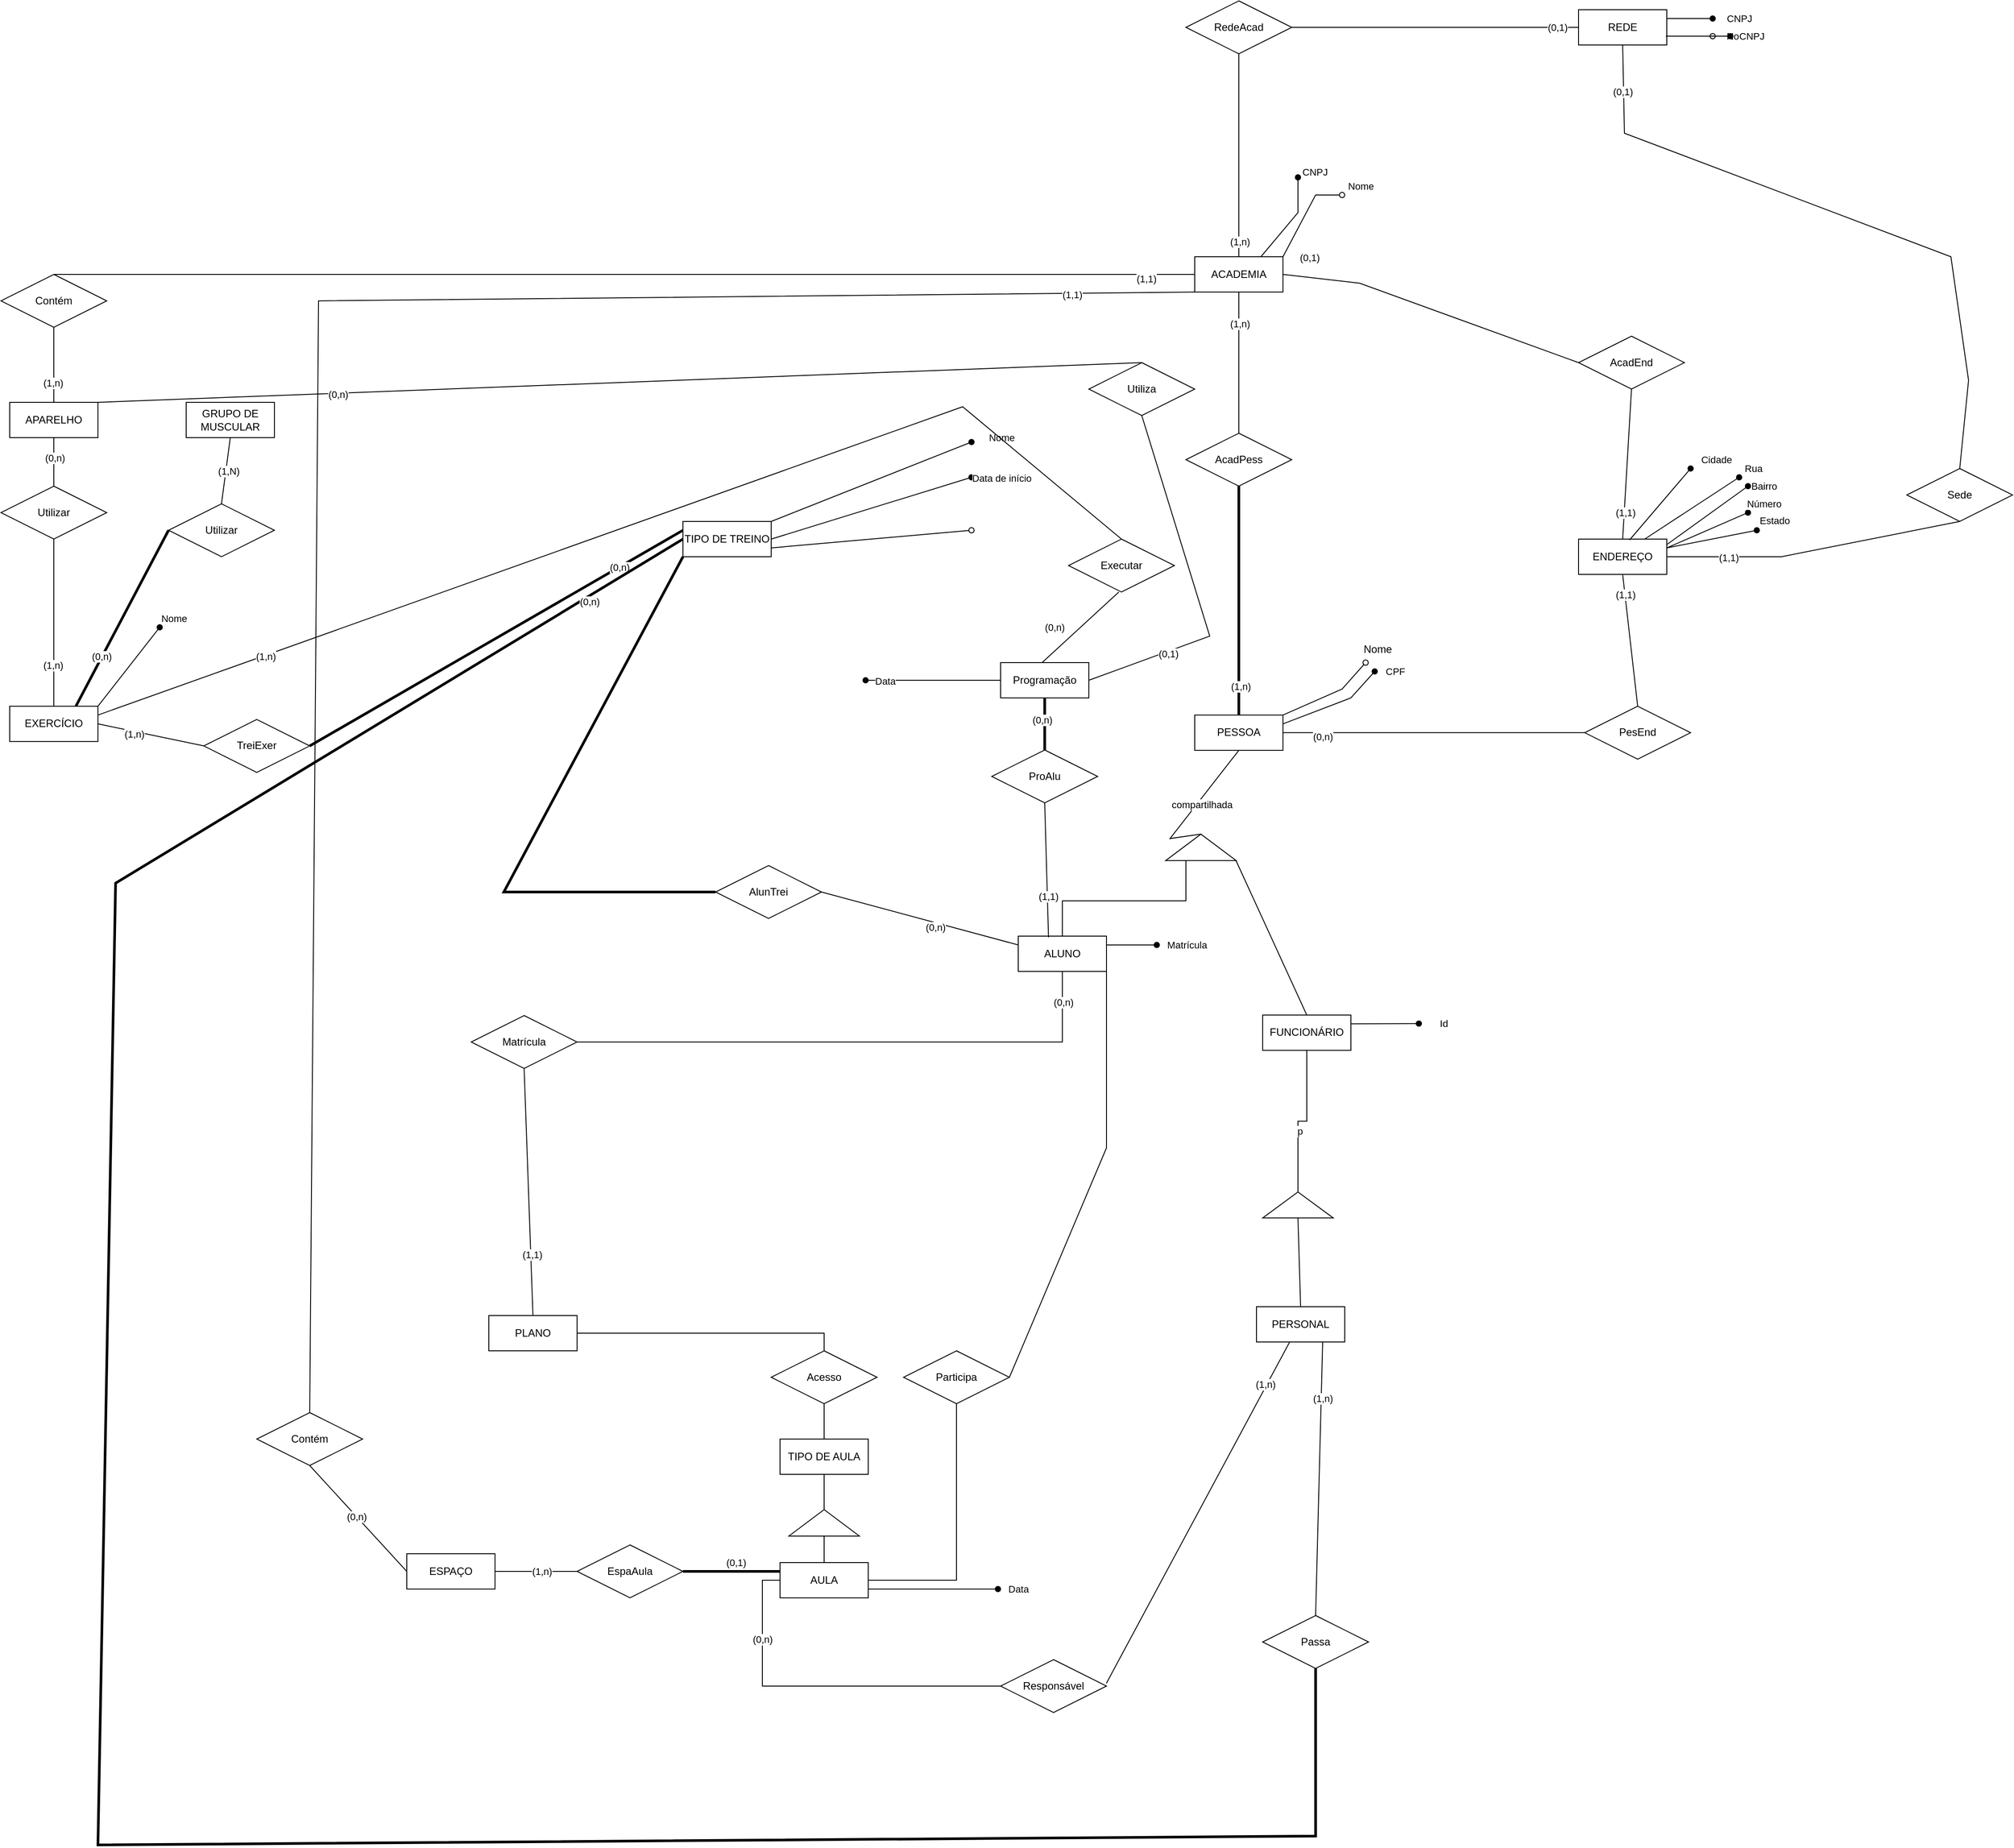 <mxfile version="24.2.5" type="github">
  <diagram id="C5RBs43oDa-KdzZeNtuy" name="Page-1">
    <mxGraphModel dx="1516" dy="843" grid="1" gridSize="10" guides="1" tooltips="1" connect="1" arrows="1" fold="1" page="1" pageScale="1" pageWidth="4681" pageHeight="3300" math="0" shadow="0">
      <root>
        <mxCell id="WIyWlLk6GJQsqaUBKTNV-0" />
        <mxCell id="WIyWlLk6GJQsqaUBKTNV-1" parent="WIyWlLk6GJQsqaUBKTNV-0" />
        <mxCell id="Lp6nR-XO7YD9SZ0UYjuW-0" value="ACADEMIA" style="whiteSpace=wrap;html=1;align=center;" parent="WIyWlLk6GJQsqaUBKTNV-1" vertex="1">
          <mxGeometry x="2493" y="320" width="100" height="40" as="geometry" />
        </mxCell>
        <mxCell id="Lp6nR-XO7YD9SZ0UYjuW-2" value="AcadPess" style="shape=rhombus;perimeter=rhombusPerimeter;whiteSpace=wrap;html=1;align=center;" parent="WIyWlLk6GJQsqaUBKTNV-1" vertex="1">
          <mxGeometry x="2483" y="520" width="120" height="60" as="geometry" />
        </mxCell>
        <mxCell id="Lp6nR-XO7YD9SZ0UYjuW-3" value="" style="endArrow=none;html=1;rounded=0;exitX=0.5;exitY=0;exitDx=0;exitDy=0;" parent="WIyWlLk6GJQsqaUBKTNV-1" source="Lp6nR-XO7YD9SZ0UYjuW-2" target="Lp6nR-XO7YD9SZ0UYjuW-0" edge="1">
          <mxGeometry width="50" height="50" relative="1" as="geometry">
            <mxPoint x="2473" y="700" as="sourcePoint" />
            <mxPoint x="2473" y="650" as="targetPoint" />
          </mxGeometry>
        </mxCell>
        <mxCell id="Wm1rloiSxH-T9bncRFvr-54" value="(1,n)" style="edgeLabel;html=1;align=center;verticalAlign=middle;resizable=0;points=[];" vertex="1" connectable="0" parent="Lp6nR-XO7YD9SZ0UYjuW-3">
          <mxGeometry x="0.554" y="-1" relative="1" as="geometry">
            <mxPoint as="offset" />
          </mxGeometry>
        </mxCell>
        <mxCell id="Lp6nR-XO7YD9SZ0UYjuW-5" value="REDE" style="whiteSpace=wrap;html=1;align=center;" parent="WIyWlLk6GJQsqaUBKTNV-1" vertex="1">
          <mxGeometry x="2928" y="40" width="100" height="40" as="geometry" />
        </mxCell>
        <mxCell id="Lp6nR-XO7YD9SZ0UYjuW-6" value="RedeAcad" style="shape=rhombus;perimeter=rhombusPerimeter;whiteSpace=wrap;html=1;align=center;" parent="WIyWlLk6GJQsqaUBKTNV-1" vertex="1">
          <mxGeometry x="2483" y="30" width="120" height="60" as="geometry" />
        </mxCell>
        <mxCell id="Lp6nR-XO7YD9SZ0UYjuW-7" value="" style="endArrow=none;html=1;rounded=0;exitX=0.5;exitY=0;exitDx=0;exitDy=0;entryX=0.5;entryY=1;entryDx=0;entryDy=0;shadow=0;strokeWidth=1;" parent="WIyWlLk6GJQsqaUBKTNV-1" source="Lp6nR-XO7YD9SZ0UYjuW-0" target="Lp6nR-XO7YD9SZ0UYjuW-6" edge="1">
          <mxGeometry relative="1" as="geometry">
            <mxPoint x="2653" y="650" as="sourcePoint" />
            <mxPoint x="2813" y="650" as="targetPoint" />
          </mxGeometry>
        </mxCell>
        <mxCell id="Wm1rloiSxH-T9bncRFvr-53" value="(1,n)" style="edgeLabel;html=1;align=center;verticalAlign=middle;resizable=0;points=[];" vertex="1" connectable="0" parent="Lp6nR-XO7YD9SZ0UYjuW-7">
          <mxGeometry x="-0.849" y="-1" relative="1" as="geometry">
            <mxPoint as="offset" />
          </mxGeometry>
        </mxCell>
        <mxCell id="Lp6nR-XO7YD9SZ0UYjuW-8" value="" style="endArrow=none;html=1;rounded=0;entryX=0;entryY=0.5;entryDx=0;entryDy=0;exitX=1;exitY=0.5;exitDx=0;exitDy=0;" parent="WIyWlLk6GJQsqaUBKTNV-1" source="Lp6nR-XO7YD9SZ0UYjuW-6" target="Lp6nR-XO7YD9SZ0UYjuW-5" edge="1">
          <mxGeometry relative="1" as="geometry">
            <mxPoint x="2653" y="650" as="sourcePoint" />
            <mxPoint x="2813" y="650" as="targetPoint" />
          </mxGeometry>
        </mxCell>
        <mxCell id="Wm1rloiSxH-T9bncRFvr-52" value="(0,1)" style="edgeLabel;html=1;align=center;verticalAlign=middle;resizable=0;points=[];" vertex="1" connectable="0" parent="Lp6nR-XO7YD9SZ0UYjuW-8">
          <mxGeometry x="0.852" relative="1" as="geometry">
            <mxPoint as="offset" />
          </mxGeometry>
        </mxCell>
        <mxCell id="Lp6nR-XO7YD9SZ0UYjuW-29" value="ENDEREÇO" style="whiteSpace=wrap;html=1;align=center;" parent="WIyWlLk6GJQsqaUBKTNV-1" vertex="1">
          <mxGeometry x="2928" y="640" width="100" height="40" as="geometry" />
        </mxCell>
        <mxCell id="Lp6nR-XO7YD9SZ0UYjuW-32" value="AcadEnd" style="shape=rhombus;perimeter=rhombusPerimeter;whiteSpace=wrap;html=1;align=center;" parent="WIyWlLk6GJQsqaUBKTNV-1" vertex="1">
          <mxGeometry x="2928" y="410" width="120" height="60" as="geometry" />
        </mxCell>
        <mxCell id="Lp6nR-XO7YD9SZ0UYjuW-33" value="PesEnd" style="shape=rhombus;perimeter=rhombusPerimeter;whiteSpace=wrap;html=1;align=center;" parent="WIyWlLk6GJQsqaUBKTNV-1" vertex="1">
          <mxGeometry x="2935" y="829.42" width="120" height="60" as="geometry" />
        </mxCell>
        <mxCell id="Pqf1q-5HvZE4MUK6Lj2k-0" value="PESSOA" style="whiteSpace=wrap;html=1;align=center;" parent="WIyWlLk6GJQsqaUBKTNV-1" vertex="1">
          <mxGeometry x="2493" y="839.42" width="100" height="40" as="geometry" />
        </mxCell>
        <mxCell id="Pqf1q-5HvZE4MUK6Lj2k-1" value="FUNCIONÁRIO" style="whiteSpace=wrap;html=1;align=center;" parent="WIyWlLk6GJQsqaUBKTNV-1" vertex="1">
          <mxGeometry x="2570" y="1179.42" width="100" height="40" as="geometry" />
        </mxCell>
        <mxCell id="Pqf1q-5HvZE4MUK6Lj2k-3" value="PLANO" style="whiteSpace=wrap;html=1;align=center;" parent="WIyWlLk6GJQsqaUBKTNV-1" vertex="1">
          <mxGeometry x="1693" y="1520" width="100" height="40" as="geometry" />
        </mxCell>
        <mxCell id="Wm1rloiSxH-T9bncRFvr-33" value="" style="edgeStyle=orthogonalEdgeStyle;rounded=0;orthogonalLoop=1;jettySize=auto;html=1;endArrow=none;endFill=0;" edge="1" parent="WIyWlLk6GJQsqaUBKTNV-1" source="Pqf1q-5HvZE4MUK6Lj2k-7" target="Wm1rloiSxH-T9bncRFvr-30">
          <mxGeometry relative="1" as="geometry">
            <Array as="points">
              <mxPoint x="2483" y="1050" />
              <mxPoint x="2343" y="1050" />
            </Array>
          </mxGeometry>
        </mxCell>
        <mxCell id="Pqf1q-5HvZE4MUK6Lj2k-7" value="" style="triangle;whiteSpace=wrap;html=1;direction=north;" parent="WIyWlLk6GJQsqaUBKTNV-1" vertex="1">
          <mxGeometry x="2460" y="974.42" width="80" height="30" as="geometry" />
        </mxCell>
        <mxCell id="Pqf1q-5HvZE4MUK6Lj2k-9" value="" style="endArrow=none;html=1;rounded=0;exitX=1;exitY=0.5;exitDx=0;exitDy=0;entryX=0.5;entryY=1;entryDx=0;entryDy=0;" parent="WIyWlLk6GJQsqaUBKTNV-1" source="Pqf1q-5HvZE4MUK6Lj2k-7" target="Pqf1q-5HvZE4MUK6Lj2k-0" edge="1">
          <mxGeometry width="50" height="50" relative="1" as="geometry">
            <mxPoint x="2450" y="949.42" as="sourcePoint" />
            <mxPoint x="2465" y="949.42" as="targetPoint" />
            <Array as="points">
              <mxPoint x="2465" y="979.42" />
            </Array>
          </mxGeometry>
        </mxCell>
        <mxCell id="Wm1rloiSxH-T9bncRFvr-112" value="compartilhada" style="edgeLabel;html=1;align=center;verticalAlign=middle;resizable=0;points=[];" vertex="1" connectable="0" parent="Pqf1q-5HvZE4MUK6Lj2k-9">
          <mxGeometry x="0.084" y="-4" relative="1" as="geometry">
            <mxPoint as="offset" />
          </mxGeometry>
        </mxCell>
        <mxCell id="Pqf1q-5HvZE4MUK6Lj2k-10" value="" style="endArrow=none;html=1;rounded=0;entryX=0.014;entryY=0.995;entryDx=0;entryDy=0;exitX=0.5;exitY=0;exitDx=0;exitDy=0;entryPerimeter=0;" parent="WIyWlLk6GJQsqaUBKTNV-1" source="Pqf1q-5HvZE4MUK6Lj2k-1" target="Pqf1q-5HvZE4MUK6Lj2k-7" edge="1">
          <mxGeometry width="50" height="50" relative="1" as="geometry">
            <mxPoint x="2530" y="1054.42" as="sourcePoint" />
            <mxPoint x="2580" y="1004.42" as="targetPoint" />
          </mxGeometry>
        </mxCell>
        <mxCell id="Wm1rloiSxH-T9bncRFvr-32" value="" style="edgeStyle=orthogonalEdgeStyle;rounded=0;orthogonalLoop=1;jettySize=auto;html=1;endArrow=none;endFill=0;" edge="1" parent="WIyWlLk6GJQsqaUBKTNV-1" source="Pqf1q-5HvZE4MUK6Lj2k-12" target="Wm1rloiSxH-T9bncRFvr-30">
          <mxGeometry relative="1" as="geometry" />
        </mxCell>
        <mxCell id="Wm1rloiSxH-T9bncRFvr-74" value="(0,n)" style="edgeLabel;html=1;align=center;verticalAlign=middle;resizable=0;points=[];" vertex="1" connectable="0" parent="Wm1rloiSxH-T9bncRFvr-32">
          <mxGeometry x="0.891" y="-1" relative="1" as="geometry">
            <mxPoint as="offset" />
          </mxGeometry>
        </mxCell>
        <mxCell id="Pqf1q-5HvZE4MUK6Lj2k-12" value="Matrícula" style="shape=rhombus;perimeter=rhombusPerimeter;whiteSpace=wrap;html=1;align=center;" parent="WIyWlLk6GJQsqaUBKTNV-1" vertex="1">
          <mxGeometry x="1673" y="1180" width="120" height="60" as="geometry" />
        </mxCell>
        <mxCell id="Pqf1q-5HvZE4MUK6Lj2k-14" value="" style="endArrow=none;html=1;rounded=0;entryX=0.5;entryY=1;entryDx=0;entryDy=0;exitX=0.5;exitY=0;exitDx=0;exitDy=0;" parent="WIyWlLk6GJQsqaUBKTNV-1" source="Pqf1q-5HvZE4MUK6Lj2k-3" target="Pqf1q-5HvZE4MUK6Lj2k-12" edge="1">
          <mxGeometry width="50" height="50" relative="1" as="geometry">
            <mxPoint x="1858" y="1260" as="sourcePoint" />
            <mxPoint x="1858" y="1240" as="targetPoint" />
          </mxGeometry>
        </mxCell>
        <mxCell id="Wm1rloiSxH-T9bncRFvr-72" value="(1,1)" style="edgeLabel;html=1;align=center;verticalAlign=middle;resizable=0;points=[];" vertex="1" connectable="0" parent="Pqf1q-5HvZE4MUK6Lj2k-14">
          <mxGeometry x="-0.504" y="-1" relative="1" as="geometry">
            <mxPoint as="offset" />
          </mxGeometry>
        </mxCell>
        <mxCell id="Pqf1q-5HvZE4MUK6Lj2k-15" value="" style="endArrow=none;html=1;rounded=0;entryX=0;entryY=0.5;entryDx=0;entryDy=0;exitX=1;exitY=0.5;exitDx=0;exitDy=0;" parent="WIyWlLk6GJQsqaUBKTNV-1" source="Lp6nR-XO7YD9SZ0UYjuW-0" target="Lp6nR-XO7YD9SZ0UYjuW-32" edge="1">
          <mxGeometry width="50" height="50" relative="1" as="geometry">
            <mxPoint x="2683" y="710" as="sourcePoint" />
            <mxPoint x="2733" y="660" as="targetPoint" />
            <Array as="points">
              <mxPoint x="2680" y="350" />
            </Array>
          </mxGeometry>
        </mxCell>
        <mxCell id="Wm1rloiSxH-T9bncRFvr-60" value="(0,1)" style="edgeLabel;html=1;align=center;verticalAlign=middle;resizable=0;points=[];" vertex="1" connectable="0" parent="Pqf1q-5HvZE4MUK6Lj2k-15">
          <mxGeometry x="-0.672" y="-3" relative="1" as="geometry">
            <mxPoint x="-27" y="-29" as="offset" />
          </mxGeometry>
        </mxCell>
        <mxCell id="Pqf1q-5HvZE4MUK6Lj2k-16" value="" style="endArrow=none;html=1;rounded=0;entryX=0.5;entryY=1;entryDx=0;entryDy=0;exitX=0.5;exitY=0;exitDx=0;exitDy=0;" parent="WIyWlLk6GJQsqaUBKTNV-1" source="Lp6nR-XO7YD9SZ0UYjuW-29" target="Lp6nR-XO7YD9SZ0UYjuW-32" edge="1">
          <mxGeometry width="50" height="50" relative="1" as="geometry">
            <mxPoint x="2808" y="710" as="sourcePoint" />
            <mxPoint x="2858" y="660" as="targetPoint" />
          </mxGeometry>
        </mxCell>
        <mxCell id="Wm1rloiSxH-T9bncRFvr-61" value="(1,1)" style="edgeLabel;html=1;align=center;verticalAlign=middle;resizable=0;points=[];" vertex="1" connectable="0" parent="Pqf1q-5HvZE4MUK6Lj2k-16">
          <mxGeometry x="-0.639" y="-1" relative="1" as="geometry">
            <mxPoint as="offset" />
          </mxGeometry>
        </mxCell>
        <mxCell id="Pqf1q-5HvZE4MUK6Lj2k-17" value="" style="endArrow=none;html=1;rounded=0;exitX=1;exitY=0.5;exitDx=0;exitDy=0;entryX=0;entryY=0.5;entryDx=0;entryDy=0;" parent="WIyWlLk6GJQsqaUBKTNV-1" source="Pqf1q-5HvZE4MUK6Lj2k-0" target="Lp6nR-XO7YD9SZ0UYjuW-33" edge="1">
          <mxGeometry width="50" height="50" relative="1" as="geometry">
            <mxPoint x="2700" y="829.42" as="sourcePoint" />
            <mxPoint x="2750" y="779.42" as="targetPoint" />
          </mxGeometry>
        </mxCell>
        <mxCell id="Wm1rloiSxH-T9bncRFvr-56" value="(0,n)" style="edgeLabel;html=1;align=center;verticalAlign=middle;resizable=0;points=[];" vertex="1" connectable="0" parent="Pqf1q-5HvZE4MUK6Lj2k-17">
          <mxGeometry x="-0.739" y="-4" relative="1" as="geometry">
            <mxPoint as="offset" />
          </mxGeometry>
        </mxCell>
        <mxCell id="Pqf1q-5HvZE4MUK6Lj2k-18" value="" style="endArrow=none;html=1;rounded=0;entryX=0.5;entryY=1;entryDx=0;entryDy=0;exitX=0.5;exitY=0;exitDx=0;exitDy=0;" parent="WIyWlLk6GJQsqaUBKTNV-1" source="Lp6nR-XO7YD9SZ0UYjuW-33" target="Lp6nR-XO7YD9SZ0UYjuW-29" edge="1">
          <mxGeometry width="50" height="50" relative="1" as="geometry">
            <mxPoint x="2808" y="710" as="sourcePoint" />
            <mxPoint x="2858" y="660" as="targetPoint" />
          </mxGeometry>
        </mxCell>
        <mxCell id="Wm1rloiSxH-T9bncRFvr-57" value="(1,1)" style="edgeLabel;html=1;align=center;verticalAlign=middle;resizable=0;points=[];" vertex="1" connectable="0" parent="Pqf1q-5HvZE4MUK6Lj2k-18">
          <mxGeometry x="0.69" relative="1" as="geometry">
            <mxPoint as="offset" />
          </mxGeometry>
        </mxCell>
        <mxCell id="Pqf1q-5HvZE4MUK6Lj2k-19" value="Sede" style="shape=rhombus;perimeter=rhombusPerimeter;whiteSpace=wrap;html=1;align=center;" parent="WIyWlLk6GJQsqaUBKTNV-1" vertex="1">
          <mxGeometry x="3300" y="560" width="120" height="60" as="geometry" />
        </mxCell>
        <mxCell id="Pqf1q-5HvZE4MUK6Lj2k-20" value="" style="endArrow=none;html=1;rounded=0;entryX=0.5;entryY=1;entryDx=0;entryDy=0;exitX=0.5;exitY=0;exitDx=0;exitDy=0;" parent="WIyWlLk6GJQsqaUBKTNV-1" source="Pqf1q-5HvZE4MUK6Lj2k-19" target="Lp6nR-XO7YD9SZ0UYjuW-5" edge="1">
          <mxGeometry width="50" height="50" relative="1" as="geometry">
            <mxPoint x="2988" y="650" as="sourcePoint" />
            <mxPoint x="2988" y="600" as="targetPoint" />
            <Array as="points">
              <mxPoint x="3370" y="460" />
              <mxPoint x="3350" y="320" />
              <mxPoint x="2980" y="180" />
            </Array>
          </mxGeometry>
        </mxCell>
        <mxCell id="Wm1rloiSxH-T9bncRFvr-59" value="(0,1)" style="edgeLabel;html=1;align=center;verticalAlign=middle;resizable=0;points=[];" vertex="1" connectable="0" parent="Pqf1q-5HvZE4MUK6Lj2k-20">
          <mxGeometry x="0.858" y="1" relative="1" as="geometry">
            <mxPoint as="offset" />
          </mxGeometry>
        </mxCell>
        <mxCell id="Pqf1q-5HvZE4MUK6Lj2k-21" value="" style="endArrow=none;html=1;rounded=0;entryX=0.5;entryY=1;entryDx=0;entryDy=0;exitX=1;exitY=0.5;exitDx=0;exitDy=0;" parent="WIyWlLk6GJQsqaUBKTNV-1" source="Lp6nR-XO7YD9SZ0UYjuW-29" target="Pqf1q-5HvZE4MUK6Lj2k-19" edge="1">
          <mxGeometry width="50" height="50" relative="1" as="geometry">
            <mxPoint x="2968" y="740" as="sourcePoint" />
            <mxPoint x="3018" y="690" as="targetPoint" />
            <Array as="points">
              <mxPoint x="3158" y="660" />
            </Array>
          </mxGeometry>
        </mxCell>
        <mxCell id="Wm1rloiSxH-T9bncRFvr-58" value="(1,1)" style="edgeLabel;html=1;align=center;verticalAlign=middle;resizable=0;points=[];" vertex="1" connectable="0" parent="Pqf1q-5HvZE4MUK6Lj2k-21">
          <mxGeometry x="-0.585" y="-1" relative="1" as="geometry">
            <mxPoint as="offset" />
          </mxGeometry>
        </mxCell>
        <mxCell id="Pqf1q-5HvZE4MUK6Lj2k-37" value="APARELHO" style="whiteSpace=wrap;html=1;align=center;" parent="WIyWlLk6GJQsqaUBKTNV-1" vertex="1">
          <mxGeometry x="1150" y="485" width="100" height="40" as="geometry" />
        </mxCell>
        <mxCell id="Pqf1q-5HvZE4MUK6Lj2k-38" value="AULA" style="whiteSpace=wrap;html=1;align=center;" parent="WIyWlLk6GJQsqaUBKTNV-1" vertex="1">
          <mxGeometry x="2023" y="1800" width="100" height="40" as="geometry" />
        </mxCell>
        <mxCell id="Pqf1q-5HvZE4MUK6Lj2k-74" value="" style="edgeStyle=orthogonalEdgeStyle;rounded=0;orthogonalLoop=1;jettySize=auto;html=1;endArrow=none;endFill=0;" parent="WIyWlLk6GJQsqaUBKTNV-1" source="Pqf1q-5HvZE4MUK6Lj2k-39" target="Pqf1q-5HvZE4MUK6Lj2k-73" edge="1">
          <mxGeometry relative="1" as="geometry" />
        </mxCell>
        <mxCell id="Pqf1q-5HvZE4MUK6Lj2k-39" value="Acesso" style="shape=rhombus;perimeter=rhombusPerimeter;whiteSpace=wrap;html=1;align=center;" parent="WIyWlLk6GJQsqaUBKTNV-1" vertex="1">
          <mxGeometry x="2013" y="1560" width="120" height="60" as="geometry" />
        </mxCell>
        <mxCell id="Pqf1q-5HvZE4MUK6Lj2k-40" value="" style="endArrow=none;html=1;rounded=0;exitX=1;exitY=0.5;exitDx=0;exitDy=0;entryX=0.5;entryY=0;entryDx=0;entryDy=0;" parent="WIyWlLk6GJQsqaUBKTNV-1" source="Pqf1q-5HvZE4MUK6Lj2k-3" target="Pqf1q-5HvZE4MUK6Lj2k-39" edge="1">
          <mxGeometry width="50" height="50" relative="1" as="geometry">
            <mxPoint x="1918" y="1540" as="sourcePoint" />
            <mxPoint x="1803" y="1420" as="targetPoint" />
            <Array as="points">
              <mxPoint x="2073" y="1540" />
            </Array>
          </mxGeometry>
        </mxCell>
        <mxCell id="Pqf1q-5HvZE4MUK6Lj2k-44" value="Contém" style="shape=rhombus;perimeter=rhombusPerimeter;whiteSpace=wrap;html=1;align=center;" parent="WIyWlLk6GJQsqaUBKTNV-1" vertex="1">
          <mxGeometry x="1140" y="340" width="120" height="60" as="geometry" />
        </mxCell>
        <mxCell id="Pqf1q-5HvZE4MUK6Lj2k-45" value="" style="endArrow=none;html=1;rounded=0;exitX=0.5;exitY=0;exitDx=0;exitDy=0;entryX=0;entryY=0.5;entryDx=0;entryDy=0;" parent="WIyWlLk6GJQsqaUBKTNV-1" source="Pqf1q-5HvZE4MUK6Lj2k-44" target="Lp6nR-XO7YD9SZ0UYjuW-0" edge="1">
          <mxGeometry width="50" height="50" relative="1" as="geometry">
            <mxPoint x="2513" y="650" as="sourcePoint" />
            <mxPoint x="2423" y="630" as="targetPoint" />
          </mxGeometry>
        </mxCell>
        <mxCell id="Wm1rloiSxH-T9bncRFvr-63" value="(1,1)" style="edgeLabel;html=1;align=center;verticalAlign=middle;resizable=0;points=[];" vertex="1" connectable="0" parent="Pqf1q-5HvZE4MUK6Lj2k-45">
          <mxGeometry x="0.914" y="-5" relative="1" as="geometry">
            <mxPoint as="offset" />
          </mxGeometry>
        </mxCell>
        <mxCell id="Pqf1q-5HvZE4MUK6Lj2k-46" value="" style="endArrow=none;html=1;rounded=0;entryX=0.5;entryY=1;entryDx=0;entryDy=0;exitX=0.5;exitY=0;exitDx=0;exitDy=0;" parent="WIyWlLk6GJQsqaUBKTNV-1" source="Pqf1q-5HvZE4MUK6Lj2k-37" target="Pqf1q-5HvZE4MUK6Lj2k-44" edge="1">
          <mxGeometry width="50" height="50" relative="1" as="geometry">
            <mxPoint x="1570" y="465" as="sourcePoint" />
            <mxPoint x="1620" y="415" as="targetPoint" />
          </mxGeometry>
        </mxCell>
        <mxCell id="Wm1rloiSxH-T9bncRFvr-62" value="(1,n)" style="edgeLabel;html=1;align=center;verticalAlign=middle;resizable=0;points=[];" vertex="1" connectable="0" parent="Pqf1q-5HvZE4MUK6Lj2k-46">
          <mxGeometry x="-0.485" y="1" relative="1" as="geometry">
            <mxPoint as="offset" />
          </mxGeometry>
        </mxCell>
        <mxCell id="Pqf1q-5HvZE4MUK6Lj2k-65" value="" style="edgeStyle=orthogonalEdgeStyle;rounded=0;orthogonalLoop=1;jettySize=auto;html=1;entryX=0;entryY=0.5;entryDx=0;entryDy=0;endArrow=none;endFill=0;" parent="WIyWlLk6GJQsqaUBKTNV-1" source="Pqf1q-5HvZE4MUK6Lj2k-68" target="Pqf1q-5HvZE4MUK6Lj2k-38" edge="1">
          <mxGeometry relative="1" as="geometry">
            <mxPoint x="1943" y="1660" as="sourcePoint" />
          </mxGeometry>
        </mxCell>
        <mxCell id="Wm1rloiSxH-T9bncRFvr-70" value="(0,n)" style="edgeLabel;html=1;align=center;verticalAlign=middle;resizable=0;points=[];" vertex="1" connectable="0" parent="Pqf1q-5HvZE4MUK6Lj2k-65">
          <mxGeometry x="0.576" relative="1" as="geometry">
            <mxPoint as="offset" />
          </mxGeometry>
        </mxCell>
        <mxCell id="Pqf1q-5HvZE4MUK6Lj2k-68" value="Responsável" style="shape=rhombus;perimeter=rhombusPerimeter;whiteSpace=wrap;html=1;align=center;" parent="WIyWlLk6GJQsqaUBKTNV-1" vertex="1">
          <mxGeometry x="2273" y="1910" width="120" height="60" as="geometry" />
        </mxCell>
        <mxCell id="Pqf1q-5HvZE4MUK6Lj2k-73" value="TIPO DE AULA" style="whiteSpace=wrap;html=1;align=center;" parent="WIyWlLk6GJQsqaUBKTNV-1" vertex="1">
          <mxGeometry x="2023" y="1660" width="100" height="40" as="geometry" />
        </mxCell>
        <mxCell id="Pqf1q-5HvZE4MUK6Lj2k-79" value="" style="edgeStyle=orthogonalEdgeStyle;rounded=0;orthogonalLoop=1;jettySize=auto;html=1;endArrow=none;endFill=0;" parent="WIyWlLk6GJQsqaUBKTNV-1" source="Pqf1q-5HvZE4MUK6Lj2k-76" target="Pqf1q-5HvZE4MUK6Lj2k-38" edge="1">
          <mxGeometry relative="1" as="geometry" />
        </mxCell>
        <mxCell id="Pqf1q-5HvZE4MUK6Lj2k-76" value="" style="triangle;whiteSpace=wrap;html=1;direction=north;" parent="WIyWlLk6GJQsqaUBKTNV-1" vertex="1">
          <mxGeometry x="2033" y="1740" width="80" height="30" as="geometry" />
        </mxCell>
        <mxCell id="Pqf1q-5HvZE4MUK6Lj2k-77" value="" style="edgeStyle=orthogonalEdgeStyle;rounded=0;orthogonalLoop=1;jettySize=auto;html=1;endArrow=none;endFill=0;exitX=0.5;exitY=1;exitDx=0;exitDy=0;entryX=1;entryY=0.5;entryDx=0;entryDy=0;" parent="WIyWlLk6GJQsqaUBKTNV-1" source="Pqf1q-5HvZE4MUK6Lj2k-73" target="Pqf1q-5HvZE4MUK6Lj2k-76" edge="1">
          <mxGeometry relative="1" as="geometry">
            <mxPoint x="2083" y="1630" as="sourcePoint" />
            <mxPoint x="2083" y="1670" as="targetPoint" />
          </mxGeometry>
        </mxCell>
        <mxCell id="Pqf1q-5HvZE4MUK6Lj2k-78" value="" style="edgeStyle=orthogonalEdgeStyle;rounded=0;orthogonalLoop=1;jettySize=auto;html=1;endArrow=none;endFill=0;exitX=0.5;exitY=1;exitDx=0;exitDy=0;entryX=1;entryY=0.5;entryDx=0;entryDy=0;" parent="WIyWlLk6GJQsqaUBKTNV-1" source="Pqf1q-5HvZE4MUK6Lj2k-73" target="Pqf1q-5HvZE4MUK6Lj2k-76" edge="1">
          <mxGeometry relative="1" as="geometry">
            <mxPoint x="2073" y="1700" as="sourcePoint" />
            <mxPoint x="2073" y="1740" as="targetPoint" />
            <Array as="points">
              <mxPoint x="2073" y="1710" />
              <mxPoint x="2073" y="1710" />
            </Array>
          </mxGeometry>
        </mxCell>
        <mxCell id="Pqf1q-5HvZE4MUK6Lj2k-80" value="Participa" style="shape=rhombus;perimeter=rhombusPerimeter;whiteSpace=wrap;html=1;align=center;" parent="WIyWlLk6GJQsqaUBKTNV-1" vertex="1">
          <mxGeometry x="2163" y="1560" width="120" height="60" as="geometry" />
        </mxCell>
        <mxCell id="Pqf1q-5HvZE4MUK6Lj2k-83" value="" style="endArrow=none;html=1;rounded=0;entryX=0.5;entryY=1;entryDx=0;entryDy=0;exitX=1;exitY=0.5;exitDx=0;exitDy=0;" parent="WIyWlLk6GJQsqaUBKTNV-1" source="Pqf1q-5HvZE4MUK6Lj2k-38" target="Pqf1q-5HvZE4MUK6Lj2k-80" edge="1">
          <mxGeometry relative="1" as="geometry">
            <mxPoint x="1933" y="1720" as="sourcePoint" />
            <mxPoint x="2093" y="1720" as="targetPoint" />
            <Array as="points">
              <mxPoint x="2223" y="1820" />
            </Array>
          </mxGeometry>
        </mxCell>
        <mxCell id="Wm1rloiSxH-T9bncRFvr-0" value="TIPO DE TREINO" style="whiteSpace=wrap;html=1;align=center;" vertex="1" parent="WIyWlLk6GJQsqaUBKTNV-1">
          <mxGeometry x="1913" y="620" width="100" height="40" as="geometry" />
        </mxCell>
        <mxCell id="Wm1rloiSxH-T9bncRFvr-8" value="EXERCÍCIO" style="whiteSpace=wrap;html=1;align=center;" vertex="1" parent="WIyWlLk6GJQsqaUBKTNV-1">
          <mxGeometry x="1150" y="829.42" width="100" height="40" as="geometry" />
        </mxCell>
        <mxCell id="Wm1rloiSxH-T9bncRFvr-9" value="TreiExer" style="shape=rhombus;perimeter=rhombusPerimeter;whiteSpace=wrap;html=1;align=center;" vertex="1" parent="WIyWlLk6GJQsqaUBKTNV-1">
          <mxGeometry x="1370" y="844.42" width="120" height="60" as="geometry" />
        </mxCell>
        <mxCell id="Wm1rloiSxH-T9bncRFvr-19" value="" style="endArrow=none;html=1;rounded=0;entryX=0;entryY=0.25;entryDx=0;entryDy=0;exitX=1;exitY=0.5;exitDx=0;exitDy=0;strokeWidth=3;" edge="1" parent="WIyWlLk6GJQsqaUBKTNV-1" source="Wm1rloiSxH-T9bncRFvr-9" target="Wm1rloiSxH-T9bncRFvr-0">
          <mxGeometry width="50" height="50" relative="1" as="geometry">
            <mxPoint x="2043" y="870" as="sourcePoint" />
            <mxPoint x="2093" y="820" as="targetPoint" />
          </mxGeometry>
        </mxCell>
        <mxCell id="Wm1rloiSxH-T9bncRFvr-68" value="(0,n)" style="edgeLabel;html=1;align=center;verticalAlign=middle;resizable=0;points=[];" vertex="1" connectable="0" parent="Wm1rloiSxH-T9bncRFvr-19">
          <mxGeometry x="0.661" relative="1" as="geometry">
            <mxPoint as="offset" />
          </mxGeometry>
        </mxCell>
        <mxCell id="Wm1rloiSxH-T9bncRFvr-20" value="" style="endArrow=none;html=1;rounded=0;entryX=1;entryY=0.5;entryDx=0;entryDy=0;exitX=0;exitY=0.5;exitDx=0;exitDy=0;" edge="1" parent="WIyWlLk6GJQsqaUBKTNV-1" source="Wm1rloiSxH-T9bncRFvr-9" target="Wm1rloiSxH-T9bncRFvr-8">
          <mxGeometry width="50" height="50" relative="1" as="geometry">
            <mxPoint x="1510" y="720" as="sourcePoint" />
            <mxPoint x="1570" y="720" as="targetPoint" />
          </mxGeometry>
        </mxCell>
        <mxCell id="Wm1rloiSxH-T9bncRFvr-69" value="(1,n)" style="edgeLabel;html=1;align=center;verticalAlign=middle;resizable=0;points=[];" vertex="1" connectable="0" parent="Wm1rloiSxH-T9bncRFvr-20">
          <mxGeometry x="0.31" y="3" relative="1" as="geometry">
            <mxPoint as="offset" />
          </mxGeometry>
        </mxCell>
        <mxCell id="Wm1rloiSxH-T9bncRFvr-21" value="" style="endArrow=none;html=1;rounded=0;entryX=0.5;entryY=0;entryDx=0;entryDy=0;exitX=0.5;exitY=1;exitDx=0;exitDy=0;" edge="1" parent="WIyWlLk6GJQsqaUBKTNV-1" source="Wm1rloiSxH-T9bncRFvr-22" target="Wm1rloiSxH-T9bncRFvr-8">
          <mxGeometry width="50" height="50" relative="1" as="geometry">
            <mxPoint x="1390" y="720" as="sourcePoint" />
            <mxPoint x="1340" y="720" as="targetPoint" />
          </mxGeometry>
        </mxCell>
        <mxCell id="Wm1rloiSxH-T9bncRFvr-65" value="(1,n)" style="edgeLabel;html=1;align=center;verticalAlign=middle;resizable=0;points=[];" vertex="1" connectable="0" parent="Wm1rloiSxH-T9bncRFvr-21">
          <mxGeometry x="0.51" y="-1" relative="1" as="geometry">
            <mxPoint as="offset" />
          </mxGeometry>
        </mxCell>
        <mxCell id="Wm1rloiSxH-T9bncRFvr-22" value="Utilizar" style="shape=rhombus;perimeter=rhombusPerimeter;whiteSpace=wrap;html=1;align=center;" vertex="1" parent="WIyWlLk6GJQsqaUBKTNV-1">
          <mxGeometry x="1140" y="580" width="120" height="60" as="geometry" />
        </mxCell>
        <mxCell id="Wm1rloiSxH-T9bncRFvr-23" value="" style="endArrow=none;html=1;rounded=0;exitX=0.5;exitY=0;exitDx=0;exitDy=0;entryX=0.5;entryY=1;entryDx=0;entryDy=0;" edge="1" parent="WIyWlLk6GJQsqaUBKTNV-1" source="Wm1rloiSxH-T9bncRFvr-22" target="Pqf1q-5HvZE4MUK6Lj2k-37">
          <mxGeometry width="50" height="50" relative="1" as="geometry">
            <mxPoint x="1690" y="695" as="sourcePoint" />
            <mxPoint x="1740" y="645" as="targetPoint" />
          </mxGeometry>
        </mxCell>
        <mxCell id="Wm1rloiSxH-T9bncRFvr-64" value="(0,n)" style="edgeLabel;html=1;align=center;verticalAlign=middle;resizable=0;points=[];" vertex="1" connectable="0" parent="Wm1rloiSxH-T9bncRFvr-23">
          <mxGeometry x="0.182" y="-1" relative="1" as="geometry">
            <mxPoint as="offset" />
          </mxGeometry>
        </mxCell>
        <mxCell id="Wm1rloiSxH-T9bncRFvr-30" value="ALUNO" style="whiteSpace=wrap;html=1;align=center;" vertex="1" parent="WIyWlLk6GJQsqaUBKTNV-1">
          <mxGeometry x="2293" y="1090" width="100" height="40" as="geometry" />
        </mxCell>
        <mxCell id="Wm1rloiSxH-T9bncRFvr-31" value="" style="endArrow=none;html=1;rounded=0;exitX=0.5;exitY=0;exitDx=0;exitDy=0;entryX=0.5;entryY=1;entryDx=0;entryDy=0;strokeWidth=3;" edge="1" parent="WIyWlLk6GJQsqaUBKTNV-1" source="Pqf1q-5HvZE4MUK6Lj2k-0" target="Lp6nR-XO7YD9SZ0UYjuW-2">
          <mxGeometry width="50" height="50" relative="1" as="geometry">
            <mxPoint x="2553" y="640" as="sourcePoint" />
            <mxPoint x="2553" y="590" as="targetPoint" />
          </mxGeometry>
        </mxCell>
        <mxCell id="Wm1rloiSxH-T9bncRFvr-55" value="(1,n)" style="edgeLabel;html=1;align=center;verticalAlign=middle;resizable=0;points=[];" vertex="1" connectable="0" parent="Wm1rloiSxH-T9bncRFvr-31">
          <mxGeometry x="-0.75" y="-2" relative="1" as="geometry">
            <mxPoint as="offset" />
          </mxGeometry>
        </mxCell>
        <mxCell id="Wm1rloiSxH-T9bncRFvr-35" value="" style="endArrow=none;html=1;rounded=0;entryX=1;entryY=1;entryDx=0;entryDy=0;exitX=1;exitY=0.5;exitDx=0;exitDy=0;" edge="1" parent="WIyWlLk6GJQsqaUBKTNV-1" source="Pqf1q-5HvZE4MUK6Lj2k-80" target="Wm1rloiSxH-T9bncRFvr-30">
          <mxGeometry width="50" height="50" relative="1" as="geometry">
            <mxPoint x="2393" y="1420" as="sourcePoint" />
            <mxPoint x="2443" y="1370" as="targetPoint" />
            <Array as="points">
              <mxPoint x="2393" y="1330" />
            </Array>
          </mxGeometry>
        </mxCell>
        <mxCell id="Wm1rloiSxH-T9bncRFvr-39" value="" style="edgeStyle=orthogonalEdgeStyle;rounded=0;orthogonalLoop=1;jettySize=auto;html=1;endArrow=none;endFill=0;" edge="1" parent="WIyWlLk6GJQsqaUBKTNV-1" source="Wm1rloiSxH-T9bncRFvr-38" target="Pqf1q-5HvZE4MUK6Lj2k-1">
          <mxGeometry relative="1" as="geometry" />
        </mxCell>
        <mxCell id="Wm1rloiSxH-T9bncRFvr-131" value="p" style="edgeLabel;html=1;align=center;verticalAlign=middle;resizable=0;points=[];" vertex="1" connectable="0" parent="Wm1rloiSxH-T9bncRFvr-39">
          <mxGeometry x="-0.183" y="-2" relative="1" as="geometry">
            <mxPoint as="offset" />
          </mxGeometry>
        </mxCell>
        <mxCell id="Wm1rloiSxH-T9bncRFvr-38" value="" style="triangle;whiteSpace=wrap;html=1;direction=north;" vertex="1" parent="WIyWlLk6GJQsqaUBKTNV-1">
          <mxGeometry x="2570" y="1380" width="80" height="29.42" as="geometry" />
        </mxCell>
        <mxCell id="Wm1rloiSxH-T9bncRFvr-40" value="PERSONAL" style="whiteSpace=wrap;html=1;align=center;" vertex="1" parent="WIyWlLk6GJQsqaUBKTNV-1">
          <mxGeometry x="2563" y="1510" width="100" height="40" as="geometry" />
        </mxCell>
        <mxCell id="Wm1rloiSxH-T9bncRFvr-41" value="" style="endArrow=none;html=1;rounded=0;entryX=0;entryY=0.5;entryDx=0;entryDy=0;exitX=0.5;exitY=0;exitDx=0;exitDy=0;" edge="1" parent="WIyWlLk6GJQsqaUBKTNV-1" source="Wm1rloiSxH-T9bncRFvr-40" target="Wm1rloiSxH-T9bncRFvr-38">
          <mxGeometry width="50" height="50" relative="1" as="geometry">
            <mxPoint x="2634.4" y="1630.58" as="sourcePoint" />
            <mxPoint x="2580" y="1549.42" as="targetPoint" />
          </mxGeometry>
        </mxCell>
        <mxCell id="Wm1rloiSxH-T9bncRFvr-43" value="" style="endArrow=none;html=1;rounded=0;exitX=0.379;exitY=0.986;exitDx=0;exitDy=0;exitPerimeter=0;entryX=0.999;entryY=0.448;entryDx=0;entryDy=0;entryPerimeter=0;" edge="1" parent="WIyWlLk6GJQsqaUBKTNV-1" source="Wm1rloiSxH-T9bncRFvr-40" target="Pqf1q-5HvZE4MUK6Lj2k-68">
          <mxGeometry width="50" height="50" relative="1" as="geometry">
            <mxPoint x="2593" y="1550" as="sourcePoint" />
            <mxPoint x="2523" y="1680" as="targetPoint" />
          </mxGeometry>
        </mxCell>
        <mxCell id="Wm1rloiSxH-T9bncRFvr-71" value="(1,n)" style="edgeLabel;html=1;align=center;verticalAlign=middle;resizable=0;points=[];" vertex="1" connectable="0" parent="Wm1rloiSxH-T9bncRFvr-43">
          <mxGeometry x="-0.745" y="-2" relative="1" as="geometry">
            <mxPoint as="offset" />
          </mxGeometry>
        </mxCell>
        <mxCell id="Wm1rloiSxH-T9bncRFvr-84" value="" style="endArrow=oval;html=1;rounded=0;exitX=0.75;exitY=0;exitDx=0;exitDy=0;endFill=1;" edge="1" parent="WIyWlLk6GJQsqaUBKTNV-1" source="Lp6nR-XO7YD9SZ0UYjuW-0">
          <mxGeometry relative="1" as="geometry">
            <mxPoint x="2580" y="330" as="sourcePoint" />
            <mxPoint x="2610" y="230" as="targetPoint" />
            <Array as="points">
              <mxPoint x="2610" y="270" />
            </Array>
          </mxGeometry>
        </mxCell>
        <mxCell id="Wm1rloiSxH-T9bncRFvr-85" value="CNPJ" style="edgeLabel;html=1;align=center;verticalAlign=middle;resizable=0;points=[];" vertex="1" connectable="0" parent="Wm1rloiSxH-T9bncRFvr-84">
          <mxGeometry x="0.666" y="-1" relative="1" as="geometry">
            <mxPoint x="18" y="-24" as="offset" />
          </mxGeometry>
        </mxCell>
        <mxCell id="Wm1rloiSxH-T9bncRFvr-86" value="" style="endArrow=oval;html=1;rounded=0;exitX=1;exitY=0;exitDx=0;exitDy=0;endFill=0;" edge="1" parent="WIyWlLk6GJQsqaUBKTNV-1" source="Lp6nR-XO7YD9SZ0UYjuW-0">
          <mxGeometry relative="1" as="geometry">
            <mxPoint x="2578" y="330" as="sourcePoint" />
            <mxPoint x="2660" y="250" as="targetPoint" />
            <Array as="points">
              <mxPoint x="2630" y="250" />
            </Array>
          </mxGeometry>
        </mxCell>
        <mxCell id="Wm1rloiSxH-T9bncRFvr-87" value="Nome" style="edgeLabel;html=1;align=center;verticalAlign=middle;resizable=0;points=[];" vertex="1" connectable="0" parent="Wm1rloiSxH-T9bncRFvr-86">
          <mxGeometry x="0.666" y="-1" relative="1" as="geometry">
            <mxPoint x="39" y="-11" as="offset" />
          </mxGeometry>
        </mxCell>
        <mxCell id="Wm1rloiSxH-T9bncRFvr-88" value="" style="endArrow=oval;html=1;rounded=0;exitX=0.75;exitY=0;exitDx=0;exitDy=0;endFill=1;" edge="1" parent="WIyWlLk6GJQsqaUBKTNV-1" source="Lp6nR-XO7YD9SZ0UYjuW-29">
          <mxGeometry relative="1" as="geometry">
            <mxPoint x="3040" y="620" as="sourcePoint" />
            <mxPoint x="3110" y="570" as="targetPoint" />
          </mxGeometry>
        </mxCell>
        <mxCell id="Wm1rloiSxH-T9bncRFvr-91" value="Rua" style="edgeLabel;html=1;align=center;verticalAlign=middle;resizable=0;points=[];" vertex="1" connectable="0" parent="Wm1rloiSxH-T9bncRFvr-88">
          <mxGeometry x="0.359" y="1" relative="1" as="geometry">
            <mxPoint x="50" y="-32" as="offset" />
          </mxGeometry>
        </mxCell>
        <mxCell id="Wm1rloiSxH-T9bncRFvr-89" value="" style="endArrow=oval;html=1;rounded=0;endFill=1;exitX=1.004;exitY=0.15;exitDx=0;exitDy=0;exitPerimeter=0;" edge="1" parent="WIyWlLk6GJQsqaUBKTNV-1" source="Lp6nR-XO7YD9SZ0UYjuW-29">
          <mxGeometry relative="1" as="geometry">
            <mxPoint x="3030" y="640" as="sourcePoint" />
            <mxPoint x="3120" y="580" as="targetPoint" />
          </mxGeometry>
        </mxCell>
        <mxCell id="Wm1rloiSxH-T9bncRFvr-92" value="Bairro" style="edgeLabel;html=1;align=center;verticalAlign=middle;resizable=0;points=[];" vertex="1" connectable="0" parent="Wm1rloiSxH-T9bncRFvr-89">
          <mxGeometry x="0.23" y="1" relative="1" as="geometry">
            <mxPoint x="54" y="-25" as="offset" />
          </mxGeometry>
        </mxCell>
        <mxCell id="Wm1rloiSxH-T9bncRFvr-93" value="" style="endArrow=oval;html=1;rounded=0;endFill=1;exitX=1;exitY=0.25;exitDx=0;exitDy=0;" edge="1" parent="WIyWlLk6GJQsqaUBKTNV-1" source="Lp6nR-XO7YD9SZ0UYjuW-29">
          <mxGeometry relative="1" as="geometry">
            <mxPoint x="3038" y="656" as="sourcePoint" />
            <mxPoint x="3120" y="610" as="targetPoint" />
          </mxGeometry>
        </mxCell>
        <mxCell id="Wm1rloiSxH-T9bncRFvr-94" value="Número" style="edgeLabel;html=1;align=center;verticalAlign=middle;resizable=0;points=[];" vertex="1" connectable="0" parent="Wm1rloiSxH-T9bncRFvr-93">
          <mxGeometry x="0.23" y="1" relative="1" as="geometry">
            <mxPoint x="54" y="-25" as="offset" />
          </mxGeometry>
        </mxCell>
        <mxCell id="Wm1rloiSxH-T9bncRFvr-95" value="" style="endArrow=oval;html=1;rounded=0;exitX=0.578;exitY=0.025;exitDx=0;exitDy=0;endFill=1;exitPerimeter=0;" edge="1" parent="WIyWlLk6GJQsqaUBKTNV-1" source="Lp6nR-XO7YD9SZ0UYjuW-29">
          <mxGeometry relative="1" as="geometry">
            <mxPoint x="2997.7" y="620.68" as="sourcePoint" />
            <mxPoint x="3055" y="560" as="targetPoint" />
          </mxGeometry>
        </mxCell>
        <mxCell id="Wm1rloiSxH-T9bncRFvr-96" value="Cidade" style="edgeLabel;html=1;align=center;verticalAlign=middle;resizable=0;points=[];" vertex="1" connectable="0" parent="Wm1rloiSxH-T9bncRFvr-95">
          <mxGeometry x="0.359" y="1" relative="1" as="geometry">
            <mxPoint x="52" y="-35" as="offset" />
          </mxGeometry>
        </mxCell>
        <mxCell id="Wm1rloiSxH-T9bncRFvr-97" value="" style="endArrow=oval;html=1;rounded=0;endFill=1;exitX=1;exitY=0.25;exitDx=0;exitDy=0;" edge="1" parent="WIyWlLk6GJQsqaUBKTNV-1" source="Lp6nR-XO7YD9SZ0UYjuW-29">
          <mxGeometry relative="1" as="geometry">
            <mxPoint x="3038" y="660" as="sourcePoint" />
            <mxPoint x="3130" y="630" as="targetPoint" />
          </mxGeometry>
        </mxCell>
        <mxCell id="Wm1rloiSxH-T9bncRFvr-98" value="Estado" style="edgeLabel;html=1;align=center;verticalAlign=middle;resizable=0;points=[];" vertex="1" connectable="0" parent="Wm1rloiSxH-T9bncRFvr-97">
          <mxGeometry x="0.23" y="1" relative="1" as="geometry">
            <mxPoint x="59" y="-18" as="offset" />
          </mxGeometry>
        </mxCell>
        <mxCell id="Wm1rloiSxH-T9bncRFvr-99" value="" style="endArrow=oval;html=1;rounded=0;exitX=1;exitY=0.25;exitDx=0;exitDy=0;endFill=1;" edge="1" parent="WIyWlLk6GJQsqaUBKTNV-1" source="Lp6nR-XO7YD9SZ0UYjuW-5">
          <mxGeometry relative="1" as="geometry">
            <mxPoint x="2850" y="150" as="sourcePoint" />
            <mxPoint x="3080" y="50" as="targetPoint" />
          </mxGeometry>
        </mxCell>
        <mxCell id="Wm1rloiSxH-T9bncRFvr-100" value="CNPJ" style="edgeLabel;html=1;align=center;verticalAlign=middle;resizable=0;points=[];container=1;" vertex="1" connectable="0" parent="Wm1rloiSxH-T9bncRFvr-99">
          <mxGeometry x="0.479" relative="1" as="geometry">
            <mxPoint x="43" as="offset" />
          </mxGeometry>
        </mxCell>
        <mxCell id="Wm1rloiSxH-T9bncRFvr-101" value="" style="endArrow=oval;html=1;rounded=0;exitX=1;exitY=0.75;exitDx=0;exitDy=0;endFill=0;" edge="1" parent="WIyWlLk6GJQsqaUBKTNV-1" source="Lp6nR-XO7YD9SZ0UYjuW-5">
          <mxGeometry relative="1" as="geometry">
            <mxPoint x="3017" y="60" as="sourcePoint" />
            <mxPoint x="3080" y="70" as="targetPoint" />
          </mxGeometry>
        </mxCell>
        <mxCell id="Wm1rloiSxH-T9bncRFvr-102" value="Nome" style="edgeLabel;html=1;align=center;verticalAlign=middle;resizable=0;points=[];container=1;" vertex="1" connectable="0" parent="Wm1rloiSxH-T9bncRFvr-101">
          <mxGeometry x="0.479" relative="1" as="geometry">
            <mxPoint x="43" as="offset" />
          </mxGeometry>
        </mxCell>
        <mxCell id="Wm1rloiSxH-T9bncRFvr-103" value="" style="endArrow=oval;html=1;rounded=0;exitX=1;exitY=0;exitDx=0;exitDy=0;endFill=0;" edge="1" parent="WIyWlLk6GJQsqaUBKTNV-1" source="Pqf1q-5HvZE4MUK6Lj2k-0" target="Wm1rloiSxH-T9bncRFvr-104">
          <mxGeometry relative="1" as="geometry">
            <mxPoint x="2650" y="680" as="sourcePoint" />
            <mxPoint x="2690" y="810" as="targetPoint" />
            <Array as="points">
              <mxPoint x="2660" y="810" />
            </Array>
          </mxGeometry>
        </mxCell>
        <mxCell id="Wm1rloiSxH-T9bncRFvr-104" value="Nome" style="text;html=1;align=center;verticalAlign=middle;resizable=0;points=[];autosize=1;strokeColor=none;fillColor=none;" vertex="1" parent="WIyWlLk6GJQsqaUBKTNV-1">
          <mxGeometry x="2670" y="750" width="60" height="30" as="geometry" />
        </mxCell>
        <mxCell id="Wm1rloiSxH-T9bncRFvr-105" value="" style="endArrow=oval;html=1;rounded=0;exitX=1;exitY=0.25;exitDx=0;exitDy=0;endFill=1;" edge="1" parent="WIyWlLk6GJQsqaUBKTNV-1">
          <mxGeometry relative="1" as="geometry">
            <mxPoint x="3027" y="70" as="sourcePoint" />
            <mxPoint x="3100" y="70" as="targetPoint" />
          </mxGeometry>
        </mxCell>
        <mxCell id="Wm1rloiSxH-T9bncRFvr-106" value="CNPJ" style="edgeLabel;html=1;align=center;verticalAlign=middle;resizable=0;points=[];container=1;" vertex="1" connectable="0" parent="Wm1rloiSxH-T9bncRFvr-105">
          <mxGeometry x="0.479" relative="1" as="geometry">
            <mxPoint x="43" as="offset" />
          </mxGeometry>
        </mxCell>
        <mxCell id="Wm1rloiSxH-T9bncRFvr-107" value="" style="endArrow=oval;html=1;rounded=0;exitX=1;exitY=0.25;exitDx=0;exitDy=0;endFill=1;" edge="1" parent="WIyWlLk6GJQsqaUBKTNV-1" source="Pqf1q-5HvZE4MUK6Lj2k-0">
          <mxGeometry relative="1" as="geometry">
            <mxPoint x="2603" y="849" as="sourcePoint" />
            <mxPoint x="2697" y="790" as="targetPoint" />
            <Array as="points">
              <mxPoint x="2670" y="820" />
            </Array>
          </mxGeometry>
        </mxCell>
        <mxCell id="Wm1rloiSxH-T9bncRFvr-108" value="CPF" style="edgeLabel;html=1;align=center;verticalAlign=middle;resizable=0;points=[];" vertex="1" connectable="0" parent="Wm1rloiSxH-T9bncRFvr-107">
          <mxGeometry x="0.548" y="-2" relative="1" as="geometry">
            <mxPoint x="40" y="-22" as="offset" />
          </mxGeometry>
        </mxCell>
        <mxCell id="Wm1rloiSxH-T9bncRFvr-113" value="" style="endArrow=oval;html=1;rounded=0;exitX=1;exitY=0.25;exitDx=0;exitDy=0;endFill=1;" edge="1" parent="WIyWlLk6GJQsqaUBKTNV-1" source="Wm1rloiSxH-T9bncRFvr-30">
          <mxGeometry relative="1" as="geometry">
            <mxPoint x="2470" y="1090" as="sourcePoint" />
            <mxPoint x="2450" y="1100" as="targetPoint" />
          </mxGeometry>
        </mxCell>
        <mxCell id="Wm1rloiSxH-T9bncRFvr-114" value="Matrícula" style="edgeLabel;html=1;align=center;verticalAlign=middle;resizable=0;points=[];" vertex="1" connectable="0" parent="Wm1rloiSxH-T9bncRFvr-113">
          <mxGeometry x="0.45" y="-1" relative="1" as="geometry">
            <mxPoint x="49" y="-1" as="offset" />
          </mxGeometry>
        </mxCell>
        <mxCell id="Wm1rloiSxH-T9bncRFvr-115" value="" style="endArrow=oval;html=1;rounded=0;exitX=1;exitY=0.25;exitDx=0;exitDy=0;endFill=1;" edge="1" parent="WIyWlLk6GJQsqaUBKTNV-1" source="Pqf1q-5HvZE4MUK6Lj2k-1">
          <mxGeometry relative="1" as="geometry">
            <mxPoint x="2670" y="1179.42" as="sourcePoint" />
            <mxPoint x="2747" y="1189.09" as="targetPoint" />
          </mxGeometry>
        </mxCell>
        <mxCell id="Wm1rloiSxH-T9bncRFvr-116" value="Id" style="edgeLabel;html=1;align=center;verticalAlign=middle;resizable=0;points=[];" vertex="1" connectable="0" parent="Wm1rloiSxH-T9bncRFvr-115">
          <mxGeometry x="0.45" y="-1" relative="1" as="geometry">
            <mxPoint x="49" y="-1" as="offset" />
          </mxGeometry>
        </mxCell>
        <mxCell id="Wm1rloiSxH-T9bncRFvr-118" value="" style="endArrow=oval;html=1;rounded=0;exitX=1;exitY=0.75;exitDx=0;exitDy=0;endFill=1;" edge="1" parent="WIyWlLk6GJQsqaUBKTNV-1" source="Pqf1q-5HvZE4MUK6Lj2k-38">
          <mxGeometry relative="1" as="geometry">
            <mxPoint x="2210" y="1890" as="sourcePoint" />
            <mxPoint x="2270" y="1830" as="targetPoint" />
          </mxGeometry>
        </mxCell>
        <mxCell id="Wm1rloiSxH-T9bncRFvr-119" value="Data" style="edgeLabel;html=1;align=center;verticalAlign=middle;resizable=0;points=[];" vertex="1" connectable="0" parent="Wm1rloiSxH-T9bncRFvr-118">
          <mxGeometry x="0.429" y="-3" relative="1" as="geometry">
            <mxPoint x="65" y="-3" as="offset" />
          </mxGeometry>
        </mxCell>
        <mxCell id="Wm1rloiSxH-T9bncRFvr-121" value="ESPAÇO" style="whiteSpace=wrap;html=1;align=center;" vertex="1" parent="WIyWlLk6GJQsqaUBKTNV-1">
          <mxGeometry x="1600" y="1790" width="100" height="40" as="geometry" />
        </mxCell>
        <mxCell id="Wm1rloiSxH-T9bncRFvr-122" value="EspaAula" style="shape=rhombus;perimeter=rhombusPerimeter;whiteSpace=wrap;html=1;align=center;" vertex="1" parent="WIyWlLk6GJQsqaUBKTNV-1">
          <mxGeometry x="1793" y="1780" width="120" height="60" as="geometry" />
        </mxCell>
        <mxCell id="Wm1rloiSxH-T9bncRFvr-123" value="" style="endArrow=none;html=1;rounded=0;exitX=1;exitY=0.5;exitDx=0;exitDy=0;entryX=0;entryY=0.25;entryDx=0;entryDy=0;strokeWidth=3;" edge="1" parent="WIyWlLk6GJQsqaUBKTNV-1" source="Wm1rloiSxH-T9bncRFvr-122" target="Pqf1q-5HvZE4MUK6Lj2k-38">
          <mxGeometry relative="1" as="geometry">
            <mxPoint x="1870" y="1880" as="sourcePoint" />
            <mxPoint x="2030" y="1880" as="targetPoint" />
          </mxGeometry>
        </mxCell>
        <mxCell id="Wm1rloiSxH-T9bncRFvr-129" value="(0,1)" style="edgeLabel;html=1;align=center;verticalAlign=middle;resizable=0;points=[];" vertex="1" connectable="0" parent="Wm1rloiSxH-T9bncRFvr-123">
          <mxGeometry x="0.106" relative="1" as="geometry">
            <mxPoint x="-1" y="-10" as="offset" />
          </mxGeometry>
        </mxCell>
        <mxCell id="Wm1rloiSxH-T9bncRFvr-124" value="" style="endArrow=none;html=1;rounded=0;exitX=1;exitY=0.5;exitDx=0;exitDy=0;" edge="1" parent="WIyWlLk6GJQsqaUBKTNV-1" source="Wm1rloiSxH-T9bncRFvr-121" target="Wm1rloiSxH-T9bncRFvr-122">
          <mxGeometry relative="1" as="geometry">
            <mxPoint x="1980" y="1960" as="sourcePoint" />
            <mxPoint x="2140" y="1960" as="targetPoint" />
          </mxGeometry>
        </mxCell>
        <mxCell id="Wm1rloiSxH-T9bncRFvr-130" value="(1,n)" style="edgeLabel;html=1;align=center;verticalAlign=middle;resizable=0;points=[];" vertex="1" connectable="0" parent="Wm1rloiSxH-T9bncRFvr-124">
          <mxGeometry x="0.14" relative="1" as="geometry">
            <mxPoint as="offset" />
          </mxGeometry>
        </mxCell>
        <mxCell id="Wm1rloiSxH-T9bncRFvr-125" value="Contém" style="shape=rhombus;perimeter=rhombusPerimeter;whiteSpace=wrap;html=1;align=center;" vertex="1" parent="WIyWlLk6GJQsqaUBKTNV-1">
          <mxGeometry x="1430" y="1630" width="120" height="60" as="geometry" />
        </mxCell>
        <mxCell id="Wm1rloiSxH-T9bncRFvr-127" value="" style="endArrow=none;html=1;rounded=0;exitX=0.5;exitY=1;exitDx=0;exitDy=0;entryX=0;entryY=0.5;entryDx=0;entryDy=0;" edge="1" parent="WIyWlLk6GJQsqaUBKTNV-1" source="Wm1rloiSxH-T9bncRFvr-125" target="Wm1rloiSxH-T9bncRFvr-121">
          <mxGeometry relative="1" as="geometry">
            <mxPoint x="1980" y="1720" as="sourcePoint" />
            <mxPoint x="2140" y="1720" as="targetPoint" />
          </mxGeometry>
        </mxCell>
        <mxCell id="Wm1rloiSxH-T9bncRFvr-133" value="(0,n)" style="edgeLabel;html=1;align=center;verticalAlign=middle;resizable=0;points=[];" vertex="1" connectable="0" parent="Wm1rloiSxH-T9bncRFvr-127">
          <mxGeometry x="-0.036" relative="1" as="geometry">
            <mxPoint as="offset" />
          </mxGeometry>
        </mxCell>
        <mxCell id="Wm1rloiSxH-T9bncRFvr-128" value="" style="endArrow=none;html=1;rounded=0;exitX=0.5;exitY=0;exitDx=0;exitDy=0;entryX=0;entryY=1;entryDx=0;entryDy=0;" edge="1" parent="WIyWlLk6GJQsqaUBKTNV-1" source="Wm1rloiSxH-T9bncRFvr-125" target="Lp6nR-XO7YD9SZ0UYjuW-0">
          <mxGeometry relative="1" as="geometry">
            <mxPoint x="2600" y="1250" as="sourcePoint" />
            <mxPoint x="2420" y="620" as="targetPoint" />
            <Array as="points">
              <mxPoint x="1500" y="370" />
            </Array>
          </mxGeometry>
        </mxCell>
        <mxCell id="Wm1rloiSxH-T9bncRFvr-132" value="(1,1)" style="edgeLabel;html=1;align=center;verticalAlign=middle;resizable=0;points=[];" vertex="1" connectable="0" parent="Wm1rloiSxH-T9bncRFvr-128">
          <mxGeometry x="0.876" y="-1" relative="1" as="geometry">
            <mxPoint as="offset" />
          </mxGeometry>
        </mxCell>
        <mxCell id="Wm1rloiSxH-T9bncRFvr-137" value="" style="endArrow=oval;html=1;rounded=0;exitX=1;exitY=0;exitDx=0;exitDy=0;endFill=1;" edge="1" parent="WIyWlLk6GJQsqaUBKTNV-1" source="Wm1rloiSxH-T9bncRFvr-8">
          <mxGeometry relative="1" as="geometry">
            <mxPoint x="1550" y="760" as="sourcePoint" />
            <mxPoint x="1320" y="740" as="targetPoint" />
          </mxGeometry>
        </mxCell>
        <mxCell id="Wm1rloiSxH-T9bncRFvr-138" value="Nome" style="edgeLabel;html=1;align=center;verticalAlign=middle;resizable=0;points=[];" vertex="1" connectable="0" parent="Wm1rloiSxH-T9bncRFvr-137">
          <mxGeometry x="0.281" y="1" relative="1" as="geometry">
            <mxPoint x="42" y="-42" as="offset" />
          </mxGeometry>
        </mxCell>
        <mxCell id="Wm1rloiSxH-T9bncRFvr-141" value="GRUPO DE MUSCULAR" style="whiteSpace=wrap;html=1;align=center;" vertex="1" parent="WIyWlLk6GJQsqaUBKTNV-1">
          <mxGeometry x="1350" y="485.0" width="100" height="40" as="geometry" />
        </mxCell>
        <mxCell id="Wm1rloiSxH-T9bncRFvr-142" value="Utilizar" style="shape=rhombus;perimeter=rhombusPerimeter;whiteSpace=wrap;html=1;align=center;" vertex="1" parent="WIyWlLk6GJQsqaUBKTNV-1">
          <mxGeometry x="1330" y="600" width="120" height="60" as="geometry" />
        </mxCell>
        <mxCell id="Wm1rloiSxH-T9bncRFvr-143" value="" style="endArrow=none;html=1;rounded=0;exitX=0.75;exitY=0;exitDx=0;exitDy=0;entryX=0;entryY=0.5;entryDx=0;entryDy=0;strokeWidth=3;" edge="1" parent="WIyWlLk6GJQsqaUBKTNV-1" source="Wm1rloiSxH-T9bncRFvr-8" target="Wm1rloiSxH-T9bncRFvr-142">
          <mxGeometry relative="1" as="geometry">
            <mxPoint x="1550" y="760" as="sourcePoint" />
            <mxPoint x="1710" y="760" as="targetPoint" />
          </mxGeometry>
        </mxCell>
        <mxCell id="Wm1rloiSxH-T9bncRFvr-146" value="(0,n)" style="edgeLabel;html=1;align=center;verticalAlign=middle;resizable=0;points=[];" vertex="1" connectable="0" parent="Wm1rloiSxH-T9bncRFvr-143">
          <mxGeometry x="-0.435" y="1" relative="1" as="geometry">
            <mxPoint as="offset" />
          </mxGeometry>
        </mxCell>
        <mxCell id="Wm1rloiSxH-T9bncRFvr-144" value="" style="endArrow=none;html=1;rounded=0;exitX=0.5;exitY=0;exitDx=0;exitDy=0;entryX=0.5;entryY=1;entryDx=0;entryDy=0;" edge="1" parent="WIyWlLk6GJQsqaUBKTNV-1" source="Wm1rloiSxH-T9bncRFvr-142" target="Wm1rloiSxH-T9bncRFvr-141">
          <mxGeometry relative="1" as="geometry">
            <mxPoint x="1550" y="760" as="sourcePoint" />
            <mxPoint x="1710" y="760" as="targetPoint" />
          </mxGeometry>
        </mxCell>
        <mxCell id="Wm1rloiSxH-T9bncRFvr-145" value="(1,N)" style="edgeLabel;html=1;align=center;verticalAlign=middle;resizable=0;points=[];" vertex="1" connectable="0" parent="Wm1rloiSxH-T9bncRFvr-144">
          <mxGeometry x="0.011" y="-3" relative="1" as="geometry">
            <mxPoint as="offset" />
          </mxGeometry>
        </mxCell>
        <mxCell id="Wm1rloiSxH-T9bncRFvr-148" value="" style="endArrow=oval;html=1;rounded=0;exitX=1;exitY=0;exitDx=0;exitDy=0;endFill=1;" edge="1" parent="WIyWlLk6GJQsqaUBKTNV-1" source="Wm1rloiSxH-T9bncRFvr-0">
          <mxGeometry relative="1" as="geometry">
            <mxPoint x="2080" y="530" as="sourcePoint" />
            <mxPoint x="2240" y="530" as="targetPoint" />
          </mxGeometry>
        </mxCell>
        <mxCell id="Wm1rloiSxH-T9bncRFvr-149" value="Nome" style="edgeLabel;html=1;align=center;verticalAlign=middle;resizable=0;points=[];" vertex="1" connectable="0" parent="Wm1rloiSxH-T9bncRFvr-148">
          <mxGeometry x="0.74" y="-2" relative="1" as="geometry">
            <mxPoint x="62" y="-19" as="offset" />
          </mxGeometry>
        </mxCell>
        <mxCell id="Wm1rloiSxH-T9bncRFvr-150" value="AlunTrei" style="shape=rhombus;perimeter=rhombusPerimeter;whiteSpace=wrap;html=1;align=center;" vertex="1" parent="WIyWlLk6GJQsqaUBKTNV-1">
          <mxGeometry x="1950" y="1010" width="120" height="60" as="geometry" />
        </mxCell>
        <mxCell id="Wm1rloiSxH-T9bncRFvr-151" value="" style="endArrow=none;html=1;rounded=0;exitX=1;exitY=0.5;exitDx=0;exitDy=0;entryX=0;entryY=0.25;entryDx=0;entryDy=0;" edge="1" parent="WIyWlLk6GJQsqaUBKTNV-1" source="Wm1rloiSxH-T9bncRFvr-150" target="Wm1rloiSxH-T9bncRFvr-30">
          <mxGeometry relative="1" as="geometry">
            <mxPoint x="2110" y="1110" as="sourcePoint" />
            <mxPoint x="2270" y="1110" as="targetPoint" />
          </mxGeometry>
        </mxCell>
        <mxCell id="Wm1rloiSxH-T9bncRFvr-156" value="(0,n)" style="edgeLabel;html=1;align=center;verticalAlign=middle;resizable=0;points=[];" vertex="1" connectable="0" parent="Wm1rloiSxH-T9bncRFvr-151">
          <mxGeometry x="0.166" y="-5" relative="1" as="geometry">
            <mxPoint as="offset" />
          </mxGeometry>
        </mxCell>
        <mxCell id="Wm1rloiSxH-T9bncRFvr-152" value="" style="endArrow=none;html=1;rounded=0;exitX=0;exitY=1;exitDx=0;exitDy=0;entryX=0;entryY=0.5;entryDx=0;entryDy=0;strokeWidth=3;" edge="1" parent="WIyWlLk6GJQsqaUBKTNV-1" source="Wm1rloiSxH-T9bncRFvr-0" target="Wm1rloiSxH-T9bncRFvr-150">
          <mxGeometry relative="1" as="geometry">
            <mxPoint x="1730" y="1000" as="sourcePoint" />
            <mxPoint x="1890" y="1000" as="targetPoint" />
            <Array as="points">
              <mxPoint x="1710" y="1040" />
            </Array>
          </mxGeometry>
        </mxCell>
        <mxCell id="Wm1rloiSxH-T9bncRFvr-153" value="Passa" style="shape=rhombus;perimeter=rhombusPerimeter;whiteSpace=wrap;html=1;align=center;" vertex="1" parent="WIyWlLk6GJQsqaUBKTNV-1">
          <mxGeometry x="2570" y="1860" width="120" height="60" as="geometry" />
        </mxCell>
        <mxCell id="Wm1rloiSxH-T9bncRFvr-154" value="" style="endArrow=none;html=1;rounded=0;exitX=0.75;exitY=1;exitDx=0;exitDy=0;entryX=0.5;entryY=0;entryDx=0;entryDy=0;" edge="1" parent="WIyWlLk6GJQsqaUBKTNV-1" source="Wm1rloiSxH-T9bncRFvr-40" target="Wm1rloiSxH-T9bncRFvr-153">
          <mxGeometry relative="1" as="geometry">
            <mxPoint x="2747.5" y="1550" as="sourcePoint" />
            <mxPoint x="2020" y="1590" as="targetPoint" />
          </mxGeometry>
        </mxCell>
        <mxCell id="Wm1rloiSxH-T9bncRFvr-159" value="(1,n)" style="edgeLabel;html=1;align=center;verticalAlign=middle;resizable=0;points=[];" vertex="1" connectable="0" parent="Wm1rloiSxH-T9bncRFvr-154">
          <mxGeometry x="-0.591" y="1" relative="1" as="geometry">
            <mxPoint as="offset" />
          </mxGeometry>
        </mxCell>
        <mxCell id="Wm1rloiSxH-T9bncRFvr-155" value="" style="endArrow=none;html=1;rounded=0;entryX=0.5;entryY=1;entryDx=0;entryDy=0;exitX=0;exitY=0.5;exitDx=0;exitDy=0;strokeWidth=3;" edge="1" parent="WIyWlLk6GJQsqaUBKTNV-1" source="Wm1rloiSxH-T9bncRFvr-0" target="Wm1rloiSxH-T9bncRFvr-153">
          <mxGeometry relative="1" as="geometry">
            <mxPoint x="2410" y="2040" as="sourcePoint" />
            <mxPoint x="2570" y="2040" as="targetPoint" />
            <Array as="points">
              <mxPoint x="1270" y="1030" />
              <mxPoint x="1250" y="2120" />
              <mxPoint x="2630" y="2110" />
            </Array>
          </mxGeometry>
        </mxCell>
        <mxCell id="Wm1rloiSxH-T9bncRFvr-157" value="(0,n)" style="edgeLabel;html=1;align=center;verticalAlign=middle;resizable=0;points=[];" vertex="1" connectable="0" parent="Wm1rloiSxH-T9bncRFvr-155">
          <mxGeometry x="-0.925" y="5" relative="1" as="geometry">
            <mxPoint x="1" as="offset" />
          </mxGeometry>
        </mxCell>
        <mxCell id="Wm1rloiSxH-T9bncRFvr-161" value="" style="endArrow=oval;html=1;rounded=0;exitX=1;exitY=0.5;exitDx=0;exitDy=0;endFill=1;" edge="1" parent="WIyWlLk6GJQsqaUBKTNV-1" source="Wm1rloiSxH-T9bncRFvr-0">
          <mxGeometry relative="1" as="geometry">
            <mxPoint x="2180" y="600" as="sourcePoint" />
            <mxPoint x="2240" y="570" as="targetPoint" />
          </mxGeometry>
        </mxCell>
        <mxCell id="Wm1rloiSxH-T9bncRFvr-162" value="Data de início" style="edgeLabel;html=1;align=center;verticalAlign=middle;resizable=0;points=[];" vertex="1" connectable="0" parent="Wm1rloiSxH-T9bncRFvr-161">
          <mxGeometry x="0.788" y="-1" relative="1" as="geometry">
            <mxPoint x="57" y="-8" as="offset" />
          </mxGeometry>
        </mxCell>
        <mxCell id="Wm1rloiSxH-T9bncRFvr-169" value="" style="endArrow=oval;html=1;rounded=0;exitX=1;exitY=0.75;exitDx=0;exitDy=0;endFill=0;" edge="1" parent="WIyWlLk6GJQsqaUBKTNV-1" source="Wm1rloiSxH-T9bncRFvr-0">
          <mxGeometry relative="1" as="geometry">
            <mxPoint x="2180" y="730" as="sourcePoint" />
            <mxPoint x="2240" y="630" as="targetPoint" />
          </mxGeometry>
        </mxCell>
        <mxCell id="Wm1rloiSxH-T9bncRFvr-171" value="Programação" style="whiteSpace=wrap;html=1;align=center;" vertex="1" parent="WIyWlLk6GJQsqaUBKTNV-1">
          <mxGeometry x="2273" y="780" width="100" height="40" as="geometry" />
        </mxCell>
        <mxCell id="Wm1rloiSxH-T9bncRFvr-172" value="ProAlu" style="shape=rhombus;perimeter=rhombusPerimeter;whiteSpace=wrap;html=1;align=center;" vertex="1" parent="WIyWlLk6GJQsqaUBKTNV-1">
          <mxGeometry x="2263" y="879" width="120" height="60" as="geometry" />
        </mxCell>
        <mxCell id="Wm1rloiSxH-T9bncRFvr-173" value="" style="endArrow=none;html=1;rounded=0;exitX=0.5;exitY=1;exitDx=0;exitDy=0;entryX=0.343;entryY=0.036;entryDx=0;entryDy=0;entryPerimeter=0;" edge="1" parent="WIyWlLk6GJQsqaUBKTNV-1" source="Wm1rloiSxH-T9bncRFvr-172" target="Wm1rloiSxH-T9bncRFvr-30">
          <mxGeometry relative="1" as="geometry">
            <mxPoint x="1970" y="950" as="sourcePoint" />
            <mxPoint x="2130" y="950" as="targetPoint" />
          </mxGeometry>
        </mxCell>
        <mxCell id="Wm1rloiSxH-T9bncRFvr-185" value="(1,1)" style="edgeLabel;html=1;align=center;verticalAlign=middle;resizable=0;points=[];" vertex="1" connectable="0" parent="Wm1rloiSxH-T9bncRFvr-173">
          <mxGeometry x="0.388" y="1" relative="1" as="geometry">
            <mxPoint as="offset" />
          </mxGeometry>
        </mxCell>
        <mxCell id="Wm1rloiSxH-T9bncRFvr-174" value="" style="endArrow=none;html=1;rounded=0;exitX=0.5;exitY=1;exitDx=0;exitDy=0;entryX=0.5;entryY=0;entryDx=0;entryDy=0;strokeWidth=3;" edge="1" parent="WIyWlLk6GJQsqaUBKTNV-1" source="Wm1rloiSxH-T9bncRFvr-171" target="Wm1rloiSxH-T9bncRFvr-172">
          <mxGeometry relative="1" as="geometry">
            <mxPoint x="2333" y="949" as="sourcePoint" />
            <mxPoint x="2337" y="1101" as="targetPoint" />
          </mxGeometry>
        </mxCell>
        <mxCell id="Wm1rloiSxH-T9bncRFvr-186" value="(0,n)" style="edgeLabel;html=1;align=center;verticalAlign=middle;resizable=0;points=[];" vertex="1" connectable="0" parent="Wm1rloiSxH-T9bncRFvr-174">
          <mxGeometry x="-0.16" y="-3" relative="1" as="geometry">
            <mxPoint as="offset" />
          </mxGeometry>
        </mxCell>
        <mxCell id="Wm1rloiSxH-T9bncRFvr-176" value="Executar" style="shape=rhombus;perimeter=rhombusPerimeter;whiteSpace=wrap;html=1;align=center;" vertex="1" parent="WIyWlLk6GJQsqaUBKTNV-1">
          <mxGeometry x="2350" y="640" width="120" height="60" as="geometry" />
        </mxCell>
        <mxCell id="Wm1rloiSxH-T9bncRFvr-178" value="" style="endArrow=none;html=1;rounded=0;entryX=0.5;entryY=0;entryDx=0;entryDy=0;exitX=0.5;exitY=1;exitDx=0;exitDy=0;" edge="1" parent="WIyWlLk6GJQsqaUBKTNV-1">
          <mxGeometry relative="1" as="geometry">
            <mxPoint x="2407.0" y="700" as="sourcePoint" />
            <mxPoint x="2320" y="780" as="targetPoint" />
          </mxGeometry>
        </mxCell>
        <mxCell id="Wm1rloiSxH-T9bncRFvr-184" value="(0,n)" style="edgeLabel;html=1;align=center;verticalAlign=middle;resizable=0;points=[];" vertex="1" connectable="0" parent="Wm1rloiSxH-T9bncRFvr-178">
          <mxGeometry x="0.526" y="1" relative="1" as="geometry">
            <mxPoint x="-8" y="-22" as="offset" />
          </mxGeometry>
        </mxCell>
        <mxCell id="Wm1rloiSxH-T9bncRFvr-179" value="" style="endArrow=none;html=1;rounded=0;entryX=0.5;entryY=0;entryDx=0;entryDy=0;exitX=1;exitY=0.25;exitDx=0;exitDy=0;" edge="1" parent="WIyWlLk6GJQsqaUBKTNV-1" source="Wm1rloiSxH-T9bncRFvr-8" target="Wm1rloiSxH-T9bncRFvr-176">
          <mxGeometry relative="1" as="geometry">
            <mxPoint x="2030" y="760" as="sourcePoint" />
            <mxPoint x="2190" y="760" as="targetPoint" />
            <Array as="points">
              <mxPoint x="2230" y="490" />
            </Array>
          </mxGeometry>
        </mxCell>
        <mxCell id="Wm1rloiSxH-T9bncRFvr-189" value="(1,n)" style="edgeLabel;html=1;align=center;verticalAlign=middle;resizable=0;points=[];" vertex="1" connectable="0" parent="Wm1rloiSxH-T9bncRFvr-179">
          <mxGeometry x="-0.685" y="-1" relative="1" as="geometry">
            <mxPoint as="offset" />
          </mxGeometry>
        </mxCell>
        <mxCell id="Wm1rloiSxH-T9bncRFvr-180" value="Utiliza" style="shape=rhombus;perimeter=rhombusPerimeter;whiteSpace=wrap;html=1;align=center;" vertex="1" parent="WIyWlLk6GJQsqaUBKTNV-1">
          <mxGeometry x="2373" y="440" width="120" height="60" as="geometry" />
        </mxCell>
        <mxCell id="Wm1rloiSxH-T9bncRFvr-181" value="" style="endArrow=none;html=1;rounded=0;exitX=0.5;exitY=1;exitDx=0;exitDy=0;entryX=1;entryY=0.5;entryDx=0;entryDy=0;" edge="1" parent="WIyWlLk6GJQsqaUBKTNV-1" source="Wm1rloiSxH-T9bncRFvr-180" target="Wm1rloiSxH-T9bncRFvr-171">
          <mxGeometry relative="1" as="geometry">
            <mxPoint x="2340" y="530" as="sourcePoint" />
            <mxPoint x="2500" y="530" as="targetPoint" />
            <Array as="points">
              <mxPoint x="2510" y="750" />
            </Array>
          </mxGeometry>
        </mxCell>
        <mxCell id="Wm1rloiSxH-T9bncRFvr-191" value="(0,1)" style="edgeLabel;html=1;align=center;verticalAlign=middle;resizable=0;points=[];" vertex="1" connectable="0" parent="Wm1rloiSxH-T9bncRFvr-181">
          <mxGeometry x="0.534" y="2" relative="1" as="geometry">
            <mxPoint as="offset" />
          </mxGeometry>
        </mxCell>
        <mxCell id="Wm1rloiSxH-T9bncRFvr-183" value="" style="endArrow=none;html=1;rounded=0;exitX=1;exitY=0;exitDx=0;exitDy=0;entryX=0.5;entryY=0;entryDx=0;entryDy=0;" edge="1" parent="WIyWlLk6GJQsqaUBKTNV-1" source="Pqf1q-5HvZE4MUK6Lj2k-37" target="Wm1rloiSxH-T9bncRFvr-180">
          <mxGeometry relative="1" as="geometry">
            <mxPoint x="1820" y="760" as="sourcePoint" />
            <mxPoint x="1980" y="760" as="targetPoint" />
          </mxGeometry>
        </mxCell>
        <mxCell id="Wm1rloiSxH-T9bncRFvr-190" value="(0,n)" style="edgeLabel;html=1;align=center;verticalAlign=middle;resizable=0;points=[];" vertex="1" connectable="0" parent="Wm1rloiSxH-T9bncRFvr-183">
          <mxGeometry x="-0.541" y="-1" relative="1" as="geometry">
            <mxPoint as="offset" />
          </mxGeometry>
        </mxCell>
        <mxCell id="Wm1rloiSxH-T9bncRFvr-187" value="" style="endArrow=none;html=1;rounded=0;entryX=0;entryY=0.5;entryDx=0;entryDy=0;endFill=0;startArrow=oval;startFill=1;" edge="1" parent="WIyWlLk6GJQsqaUBKTNV-1" target="Wm1rloiSxH-T9bncRFvr-171">
          <mxGeometry relative="1" as="geometry">
            <mxPoint x="2120" y="800" as="sourcePoint" />
            <mxPoint x="2250" y="800" as="targetPoint" />
          </mxGeometry>
        </mxCell>
        <mxCell id="Wm1rloiSxH-T9bncRFvr-188" value="Data" style="edgeLabel;html=1;align=center;verticalAlign=middle;resizable=0;points=[];" vertex="1" connectable="0" parent="Wm1rloiSxH-T9bncRFvr-187">
          <mxGeometry x="-0.715" y="-1" relative="1" as="geometry">
            <mxPoint as="offset" />
          </mxGeometry>
        </mxCell>
      </root>
    </mxGraphModel>
  </diagram>
</mxfile>
